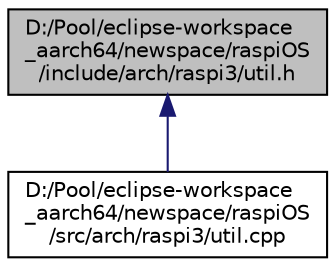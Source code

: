 digraph "D:/Pool/eclipse-workspace_aarch64/newspace/raspiOS/include/arch/raspi3/util.h"
{
  edge [fontname="Helvetica",fontsize="10",labelfontname="Helvetica",labelfontsize="10"];
  node [fontname="Helvetica",fontsize="10",shape=record];
  Node308 [label="D:/Pool/eclipse-workspace\l_aarch64/newspace/raspiOS\l/include/arch/raspi3/util.h",height=0.2,width=0.4,color="black", fillcolor="grey75", style="filled", fontcolor="black"];
  Node308 -> Node309 [dir="back",color="midnightblue",fontsize="10",style="solid",fontname="Helvetica"];
  Node309 [label="D:/Pool/eclipse-workspace\l_aarch64/newspace/raspiOS\l/src/arch/raspi3/util.cpp",height=0.2,width=0.4,color="black", fillcolor="white", style="filled",URL="$df/d2d/util_8cpp.html"];
}
